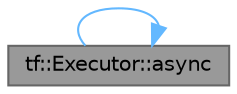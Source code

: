 digraph "tf::Executor::async"
{
 // LATEX_PDF_SIZE
  bgcolor="transparent";
  edge [fontname=Helvetica,fontsize=10,labelfontname=Helvetica,labelfontsize=10];
  node [fontname=Helvetica,fontsize=10,shape=box,height=0.2,width=0.4];
  rankdir="LR";
  Node1 [id="Node000001",label="tf::Executor::async",height=0.2,width=0.4,color="gray40", fillcolor="grey60", style="filled", fontcolor="black",tooltip="creates a parameterized asynchronous task to run the given function"];
  Node1 -> Node1 [id="edge1_Node000001_Node000001",color="steelblue1",style="solid",tooltip=" "];
}
